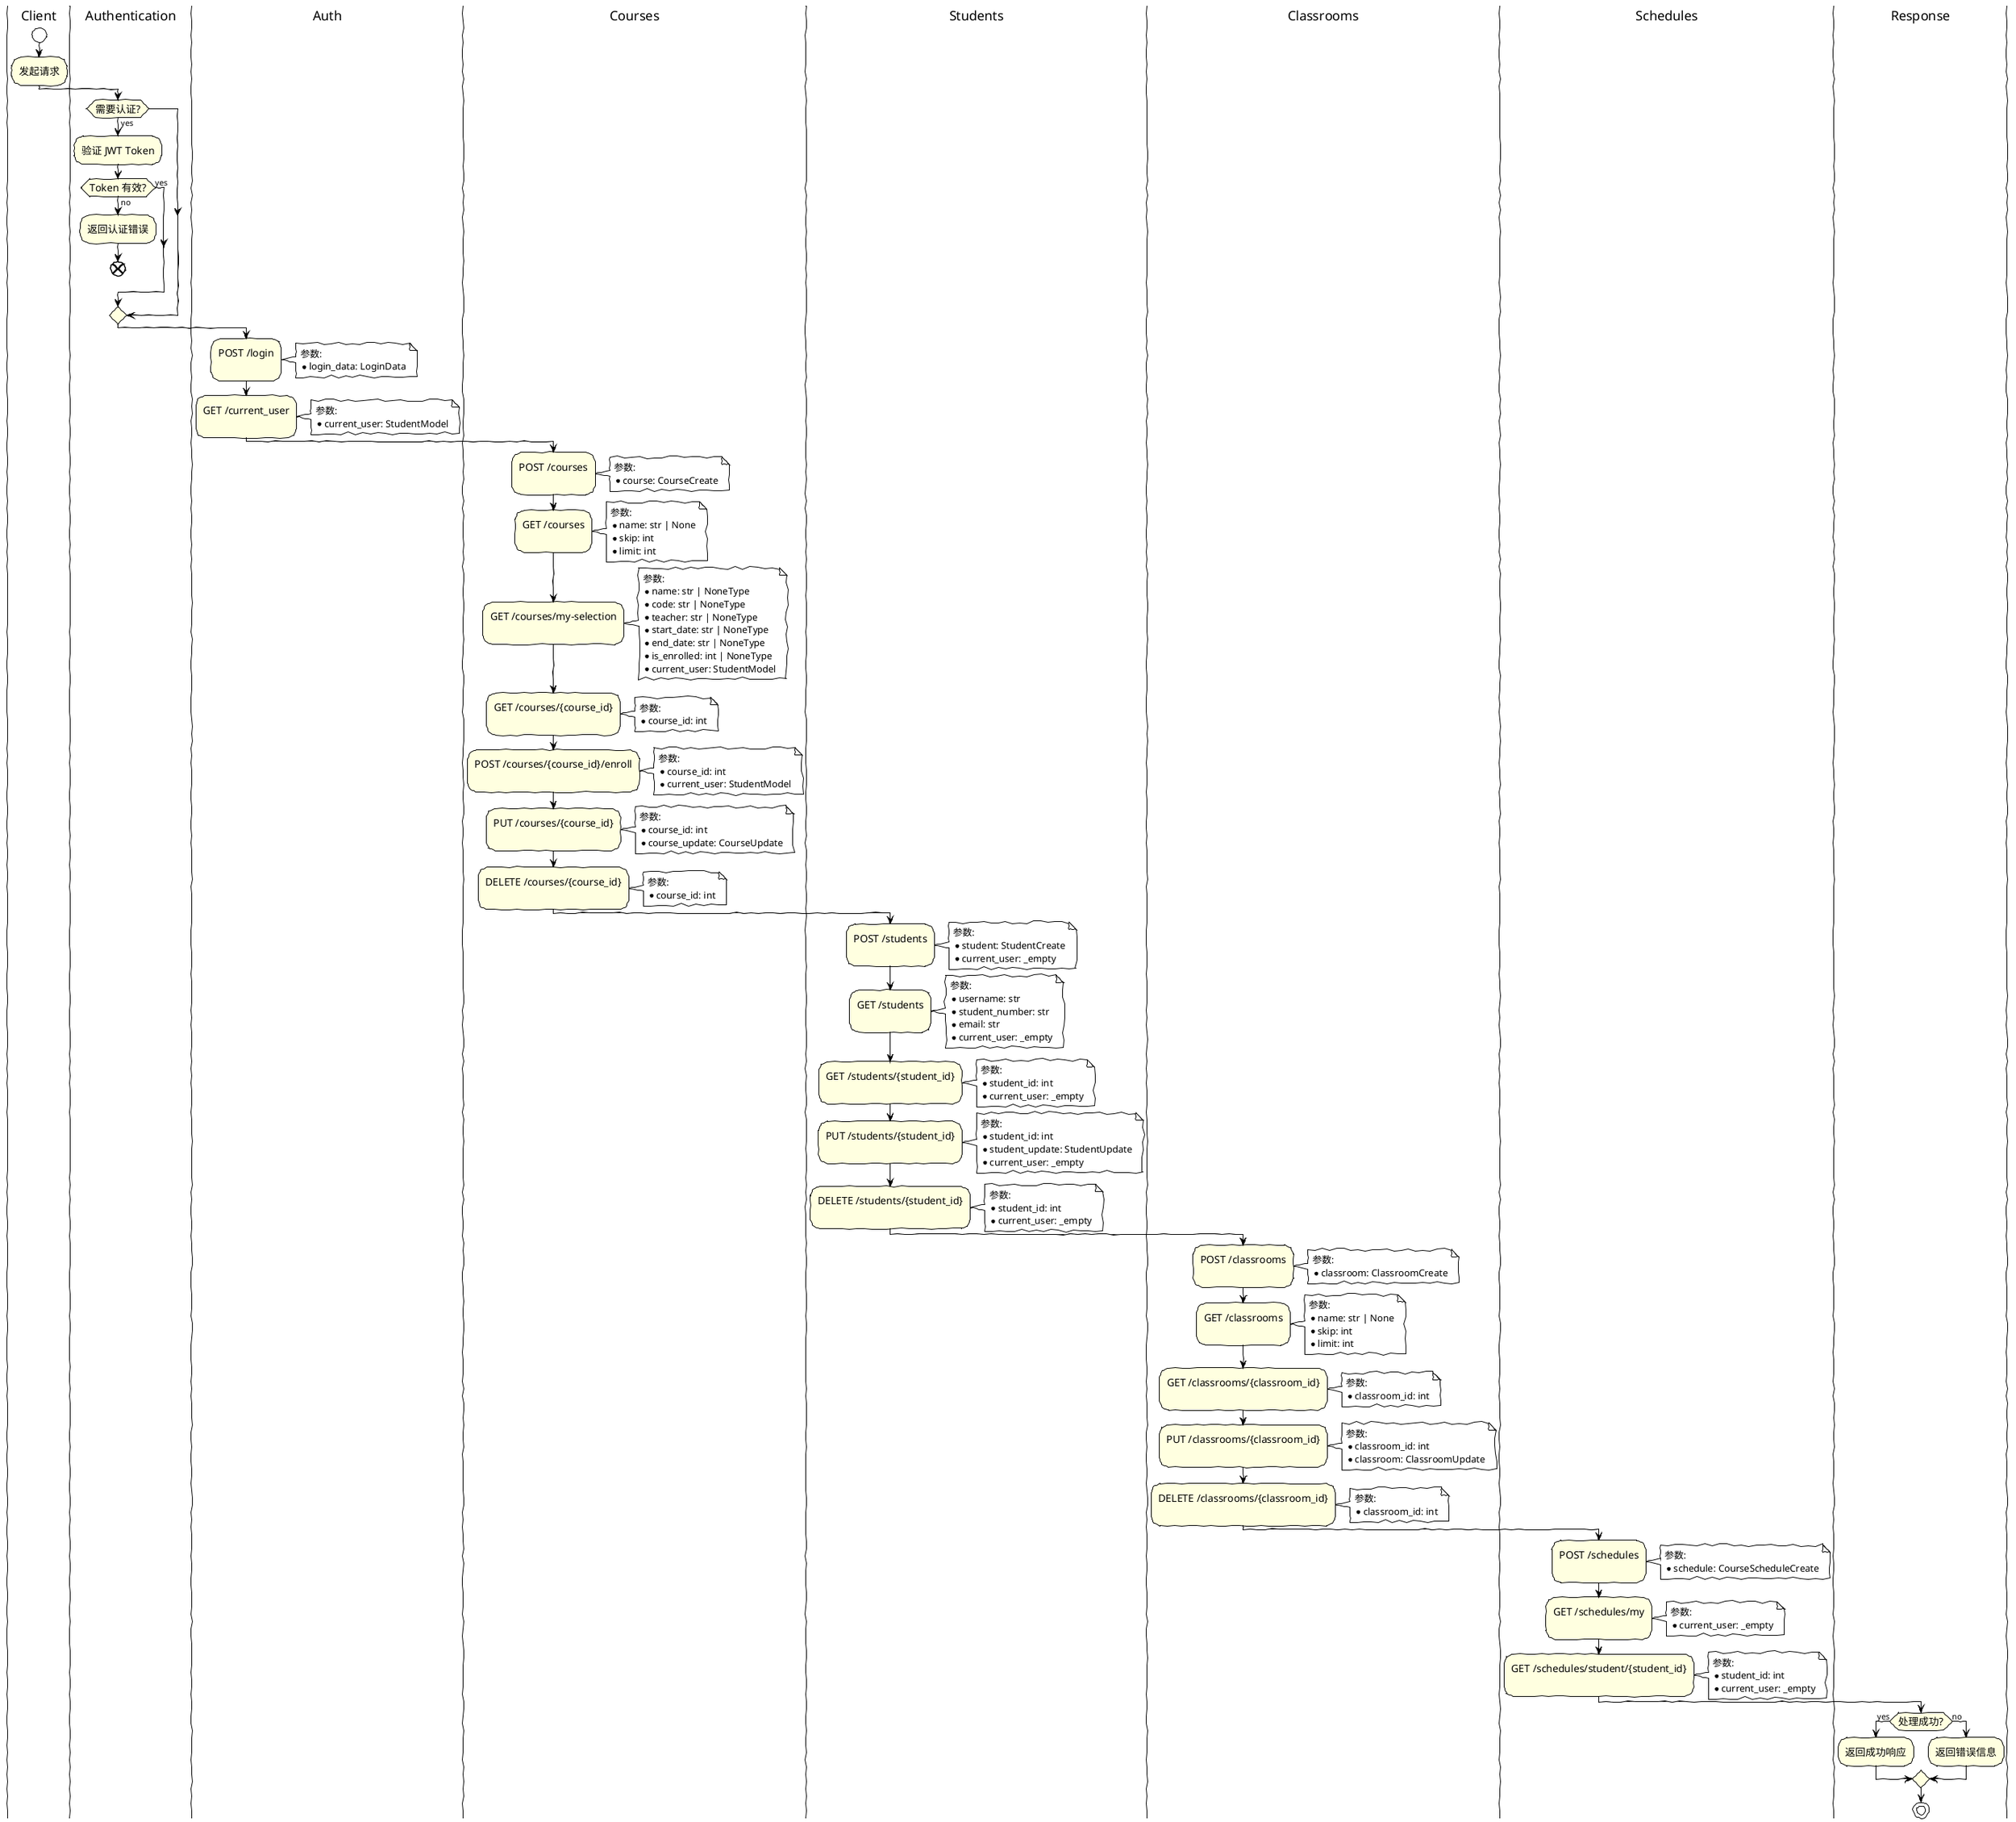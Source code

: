 @startuml

!theme plain
skinparam handwritten true
skinparam defaultFontName "Microsoft YaHei"
skinparam activity {
  BackgroundColor LightYellow
  BorderColor Black
  FontSize 14
}

|Client|
start
:发起请求;

|Authentication|
if (需要认证?) then (yes)
  :验证 JWT Token;
  if (Token 有效?) then (yes)
  else (no)
    :返回认证错误;
    end
  endif
endif

|Auth|
:POST /login\n;
note right
参数:
* login_data: LoginData
end note

:GET /current_user\n;
note right
参数:
* current_user: StudentModel
end note

|Courses|
:POST /courses\n;
note right
参数:
* course: CourseCreate
end note

:GET /courses\n;
note right
参数:
* name: str | None
* skip: int
* limit: int
end note

:GET /courses/my-selection\n;
note right
参数:
* name: str | NoneType
* code: str | NoneType
* teacher: str | NoneType
* start_date: str | NoneType
* end_date: str | NoneType
* is_enrolled: int | NoneType
* current_user: StudentModel
end note

:GET /courses/{course_id}\n;
note right
参数:
* course_id: int
end note

:POST /courses/{course_id}/enroll\n;
note right
参数:
* course_id: int
* current_user: StudentModel
end note

:PUT /courses/{course_id}\n;
note right
参数:
* course_id: int
* course_update: CourseUpdate
end note

:DELETE /courses/{course_id}\n;
note right
参数:
* course_id: int
end note

|Students|
:POST /students\n;
note right
参数:
* student: StudentCreate
* current_user: _empty
end note

:GET /students\n;
note right
参数:
* username: str
* student_number: str
* email: str
* current_user: _empty
end note

:GET /students/{student_id}\n;
note right
参数:
* student_id: int
* current_user: _empty
end note

:PUT /students/{student_id}\n;
note right
参数:
* student_id: int
* student_update: StudentUpdate
* current_user: _empty
end note

:DELETE /students/{student_id}\n;
note right
参数:
* student_id: int
* current_user: _empty
end note

|Classrooms|
:POST /classrooms\n;
note right
参数:
* classroom: ClassroomCreate
end note

:GET /classrooms\n;
note right
参数:
* name: str | None
* skip: int
* limit: int
end note

:GET /classrooms/{classroom_id}\n;
note right
参数:
* classroom_id: int
end note

:PUT /classrooms/{classroom_id}\n;
note right
参数:
* classroom_id: int
* classroom: ClassroomUpdate
end note

:DELETE /classrooms/{classroom_id}\n;
note right
参数:
* classroom_id: int
end note

|Schedules|
:POST /schedules\n;
note right
参数:
* schedule: CourseScheduleCreate
end note

:GET /schedules/my\n;
note right
参数:
* current_user: _empty
end note

:GET /schedules/student/{student_id}\n;
note right
参数:
* student_id: int
* current_user: _empty
end note

|Response|
if (处理成功?) then (yes)
  :返回成功响应;
else (no)
  :返回错误信息;
endif

stop

@enduml
